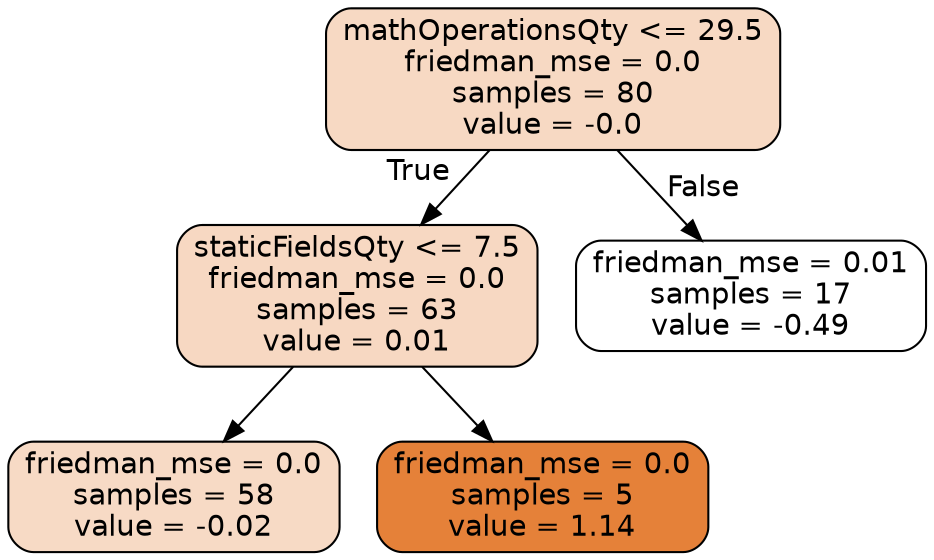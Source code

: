 digraph Tree {
node [shape=box, style="filled, rounded", color="black", fontname="helvetica"] ;
edge [fontname="helvetica"] ;
0 [label="mathOperationsQty <= 29.5\nfriedman_mse = 0.0\nsamples = 80\nvalue = -0.0", fillcolor="#f7d9c3"] ;
1 [label="staticFieldsQty <= 7.5\nfriedman_mse = 0.0\nsamples = 63\nvalue = 0.01", fillcolor="#f7d8c2"] ;
0 -> 1 [labeldistance=2.5, labelangle=45, headlabel="True"] ;
3 [label="friedman_mse = 0.0\nsamples = 58\nvalue = -0.02", fillcolor="#f7dac5"] ;
1 -> 3 ;
4 [label="friedman_mse = 0.0\nsamples = 5\nvalue = 1.14", fillcolor="#e58139"] ;
1 -> 4 ;
2 [label="friedman_mse = 0.01\nsamples = 17\nvalue = -0.49", fillcolor="#ffffff"] ;
0 -> 2 [labeldistance=2.5, labelangle=-45, headlabel="False"] ;
}
